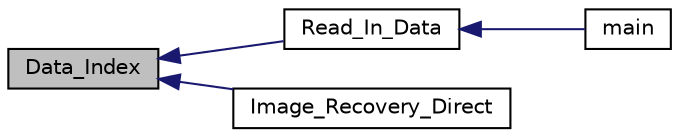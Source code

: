 digraph "Data_Index"
{
  edge [fontname="Helvetica",fontsize="10",labelfontname="Helvetica",labelfontsize="10"];
  node [fontname="Helvetica",fontsize="10",shape=record];
  rankdir="LR";
  Node15 [label="Data_Index",height=0.2,width=0.4,color="black", fillcolor="grey75", style="filled", fontcolor="black"];
  Node15 -> Node16 [dir="back",color="midnightblue",fontsize="10",style="solid"];
  Node16 [label="Read_In_Data",height=0.2,width=0.4,color="black", fillcolor="white", style="filled",URL="$_image___recovery_8h.html#ac7750c1791f32c6893190e3e136cd1be"];
  Node16 -> Node17 [dir="back",color="midnightblue",fontsize="10",style="solid"];
  Node17 [label="main",height=0.2,width=0.4,color="black", fillcolor="white", style="filled",URL="$_image___recovery_8cpp.html#abfa7243bfc915d2f9b1565ea215bbd5c"];
  Node15 -> Node18 [dir="back",color="midnightblue",fontsize="10",style="solid"];
  Node18 [label="Image_Recovery_Direct",height=0.2,width=0.4,color="black", fillcolor="white", style="filled",URL="$_image___recovery_8h.html#a15a2b54cb9d8aa4d5abd90802b1bc34c"];
}
